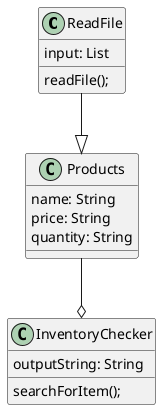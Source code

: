 @startuml

ReadFile --|> Products
Products --o InventoryChecker

class ReadFile {
input: List
readFile();
}

class Products {
name: String
price: String
quantity: String
}

class InventoryChecker{
outputString: String
searchForItem();
}

@enduml